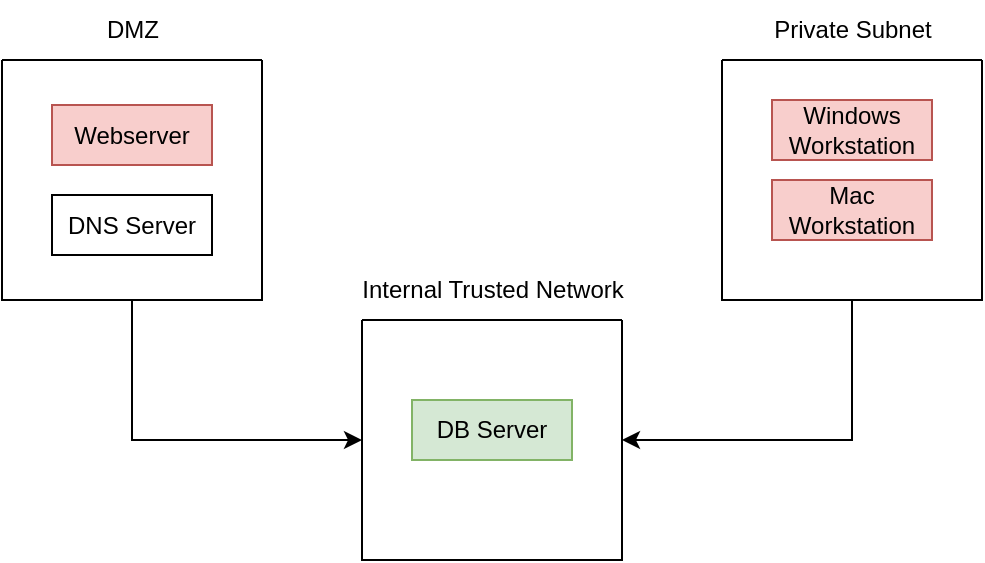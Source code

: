 <mxfile version="28.2.5">
  <diagram name="Page-1" id="_5PVfZYp8u8z9RxWhbrD">
    <mxGraphModel dx="1143" dy="700" grid="1" gridSize="10" guides="1" tooltips="1" connect="1" arrows="1" fold="1" page="1" pageScale="1" pageWidth="850" pageHeight="1100" math="0" shadow="0">
      <root>
        <mxCell id="0" />
        <mxCell id="1" parent="0" />
        <mxCell id="DDyAvHpm-Jbbqg_1n6ZB-1" value="" style="swimlane;startSize=0;" vertex="1" parent="1">
          <mxGeometry x="330" y="390" width="130" height="120" as="geometry" />
        </mxCell>
        <mxCell id="DDyAvHpm-Jbbqg_1n6ZB-2" value="DB Server" style="rounded=0;whiteSpace=wrap;html=1;fillColor=#d5e8d4;strokeColor=#82b366;" vertex="1" parent="DDyAvHpm-Jbbqg_1n6ZB-1">
          <mxGeometry x="25" y="40" width="80" height="30" as="geometry" />
        </mxCell>
        <mxCell id="DDyAvHpm-Jbbqg_1n6ZB-5" value="&lt;div&gt;Internal Trusted Network&lt;/div&gt;" style="text;html=1;align=center;verticalAlign=middle;resizable=0;points=[];autosize=1;strokeColor=none;fillColor=none;" vertex="1" parent="1">
          <mxGeometry x="320" y="360" width="150" height="30" as="geometry" />
        </mxCell>
        <mxCell id="DDyAvHpm-Jbbqg_1n6ZB-20" style="edgeStyle=orthogonalEdgeStyle;rounded=0;orthogonalLoop=1;jettySize=auto;html=1;exitX=0.5;exitY=1;exitDx=0;exitDy=0;entryX=0;entryY=0.5;entryDx=0;entryDy=0;" edge="1" parent="1" source="DDyAvHpm-Jbbqg_1n6ZB-6" target="DDyAvHpm-Jbbqg_1n6ZB-1">
          <mxGeometry relative="1" as="geometry" />
        </mxCell>
        <mxCell id="DDyAvHpm-Jbbqg_1n6ZB-6" value="" style="swimlane;startSize=0;" vertex="1" parent="1">
          <mxGeometry x="150" y="260" width="130" height="120" as="geometry" />
        </mxCell>
        <mxCell id="DDyAvHpm-Jbbqg_1n6ZB-7" value="Webserver" style="rounded=0;whiteSpace=wrap;html=1;fillColor=#f8cecc;strokeColor=#b85450;" vertex="1" parent="DDyAvHpm-Jbbqg_1n6ZB-6">
          <mxGeometry x="25" y="22.5" width="80" height="30" as="geometry" />
        </mxCell>
        <mxCell id="DDyAvHpm-Jbbqg_1n6ZB-15" value="DNS Server" style="rounded=0;whiteSpace=wrap;html=1;" vertex="1" parent="DDyAvHpm-Jbbqg_1n6ZB-6">
          <mxGeometry x="25" y="67.5" width="80" height="30" as="geometry" />
        </mxCell>
        <mxCell id="DDyAvHpm-Jbbqg_1n6ZB-9" value="DMZ" style="text;html=1;align=center;verticalAlign=middle;resizable=0;points=[];autosize=1;strokeColor=none;fillColor=none;" vertex="1" parent="1">
          <mxGeometry x="190" y="230" width="50" height="30" as="geometry" />
        </mxCell>
        <mxCell id="DDyAvHpm-Jbbqg_1n6ZB-18" style="edgeStyle=orthogonalEdgeStyle;rounded=0;orthogonalLoop=1;jettySize=auto;html=1;exitX=0.5;exitY=1;exitDx=0;exitDy=0;entryX=1;entryY=0.5;entryDx=0;entryDy=0;" edge="1" parent="1" source="DDyAvHpm-Jbbqg_1n6ZB-10" target="DDyAvHpm-Jbbqg_1n6ZB-1">
          <mxGeometry relative="1" as="geometry" />
        </mxCell>
        <mxCell id="DDyAvHpm-Jbbqg_1n6ZB-10" value="" style="swimlane;startSize=0;" vertex="1" parent="1">
          <mxGeometry x="510" y="260" width="130" height="120" as="geometry" />
        </mxCell>
        <mxCell id="DDyAvHpm-Jbbqg_1n6ZB-11" value="Windows Workstation" style="rounded=0;whiteSpace=wrap;html=1;fillColor=#f8cecc;strokeColor=#b85450;" vertex="1" parent="DDyAvHpm-Jbbqg_1n6ZB-10">
          <mxGeometry x="25" y="20" width="80" height="30" as="geometry" />
        </mxCell>
        <mxCell id="DDyAvHpm-Jbbqg_1n6ZB-13" value="Mac Workstation" style="rounded=0;whiteSpace=wrap;html=1;fillColor=#f8cecc;strokeColor=#b85450;" vertex="1" parent="DDyAvHpm-Jbbqg_1n6ZB-10">
          <mxGeometry x="25" y="60" width="80" height="30" as="geometry" />
        </mxCell>
        <mxCell id="DDyAvHpm-Jbbqg_1n6ZB-12" value="Private Subnet" style="text;html=1;align=center;verticalAlign=middle;resizable=0;points=[];autosize=1;strokeColor=none;fillColor=none;" vertex="1" parent="1">
          <mxGeometry x="525" y="230" width="100" height="30" as="geometry" />
        </mxCell>
      </root>
    </mxGraphModel>
  </diagram>
</mxfile>
